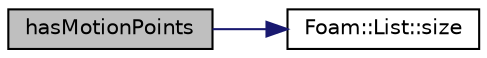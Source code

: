 digraph "hasMotionPoints"
{
  bgcolor="transparent";
  edge [fontname="Helvetica",fontsize="10",labelfontname="Helvetica",labelfontsize="10"];
  node [fontname="Helvetica",fontsize="10",shape=record];
  rankdir="LR";
  Node11938 [label="hasMotionPoints",height=0.2,width=0.4,color="black", fillcolor="grey75", style="filled", fontcolor="black"];
  Node11938 -> Node11939 [color="midnightblue",fontsize="10",style="solid",fontname="Helvetica"];
  Node11939 [label="Foam::List::size",height=0.2,width=0.4,color="black",URL="$a26833.html#a8a5f6fa29bd4b500caf186f60245b384",tooltip="Override size to be inconsistent with allocated storage. "];
}
